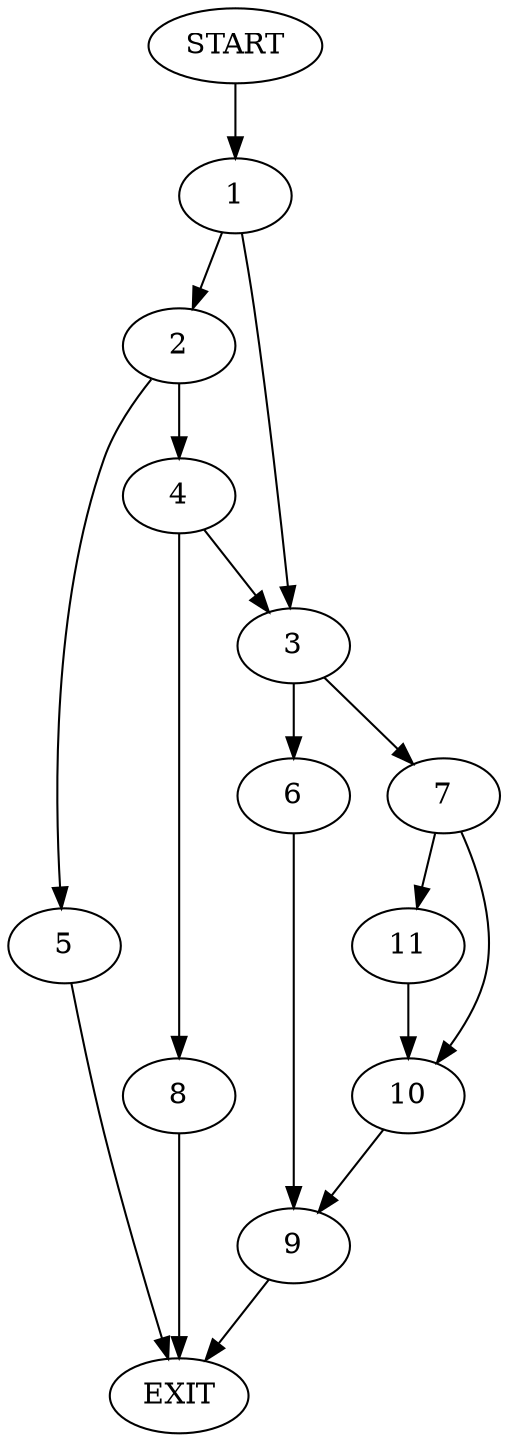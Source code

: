 digraph {
0 [label="START"]
12 [label="EXIT"]
0 -> 1
1 -> 2
1 -> 3
2 -> 4
2 -> 5
3 -> 6
3 -> 7
4 -> 3
4 -> 8
5 -> 12
8 -> 12
6 -> 9
7 -> 10
7 -> 11
9 -> 12
10 -> 9
11 -> 10
}
